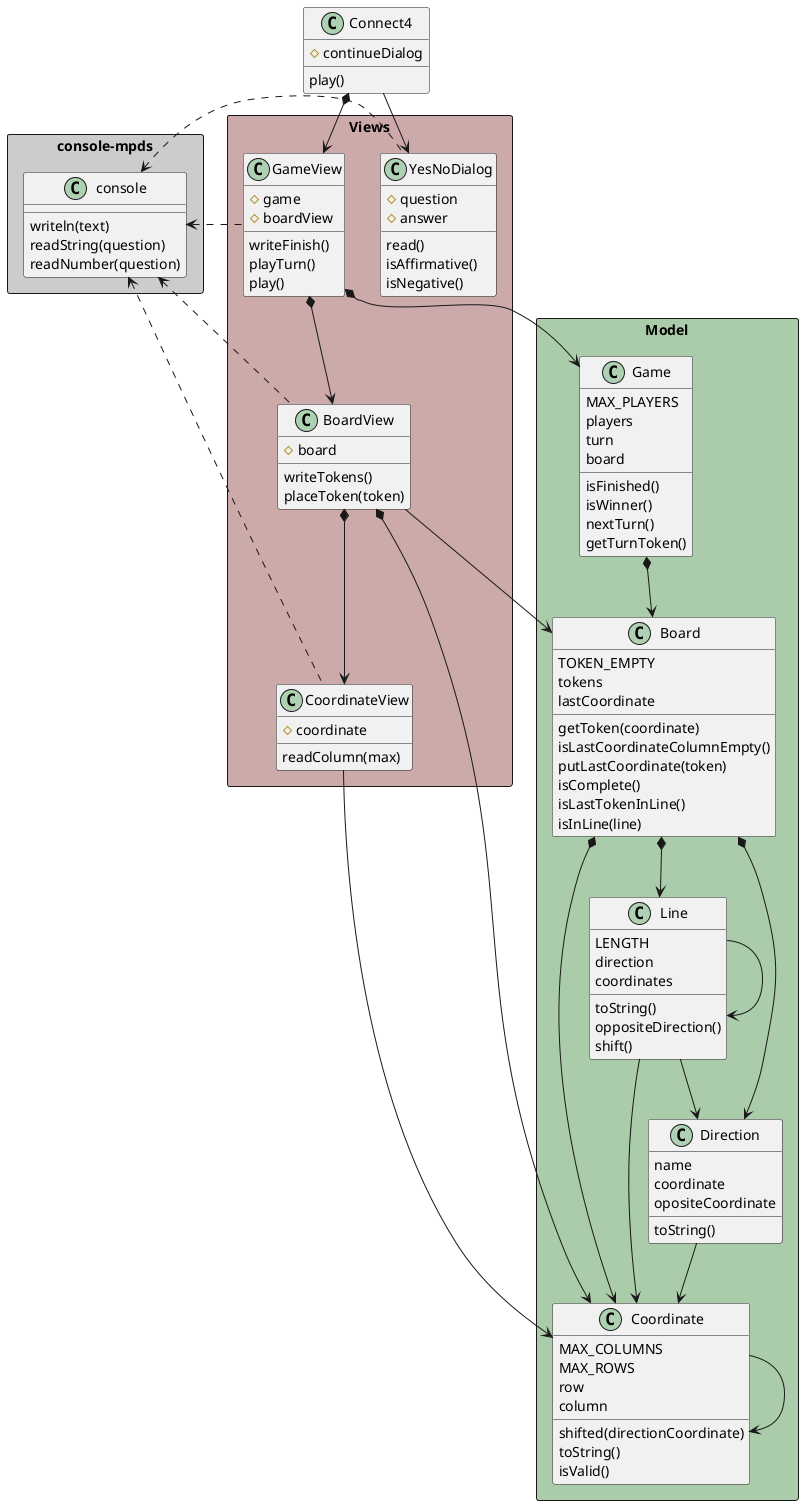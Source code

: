 @startuml connect4_constructorFunction_classdiagram

package "console-mpds" <<Rectangle>> #ccc {
    class console {
        writeln(text)
        readString(question)
        readNumber(question)
    }
}

package "Model" <<Rectangle>> #aca {
    class Coordinate {
        MAX_COLUMNS
        MAX_ROWS
        row
        column
        shifted(directionCoordinate)
        toString()
        isValid()
    }

    class Direction {
        name
        coordinate
        opositeCoordinate
        toString()
    }

    class Line {
        LENGTH
        direction
        coordinates
        toString()
        oppositeDirection()
        shift()
    }

    class Board {
        TOKEN_EMPTY
        tokens
        lastCoordinate
        getToken(coordinate)
        isLastCoordinateColumnEmpty()
        putLastCoordinate(token)
        isComplete()
        isLastTokenInLine()
        isInLine(line)
    }

    class Game {
        MAX_PLAYERS
        players
        turn
        board
        isFinished()
        isWinner()
        nextTurn()
        getTurnToken()
    }
}

package "Views" <<Rectangle>> #caa {
    class CoordinateView {
        #coordinate
        readColumn(max)
    }

    class BoardView{
        #board
        writeTokens()
        placeToken(token)
    }

    class GameView {
        #game
        #boardView
        writeFinish()
        playTurn()
        play()
    }

    class YesNoDialog {
        #question
        #answer
        read()
        isAffirmative()
        isNegative()
    }
}

class Connect4 {
    #continueDialog
    play()
}

Coordinate -> Coordinate

CoordinateView -> Coordinate

Direction -down-> Coordinate

Line -> Line
Line -down-> Coordinate
Line -down-> Direction

Board *-down-> Coordinate
Board *-down-> Direction
Board *-down-> Line

BoardView *-down-> CoordinateView
BoardView -down-> Board
BoardView *-down-> Coordinate

Game *-down-> Board

GameView *-down-> Game
GameView *-down-> BoardView

Connect4 -down-> YesNoDialog
Connect4 *-down-> GameView

YesNoDialog .-l-> console
GameView .-l-> console
BoardView .-l-> console
CoordinateView .-l-> console

@enduml